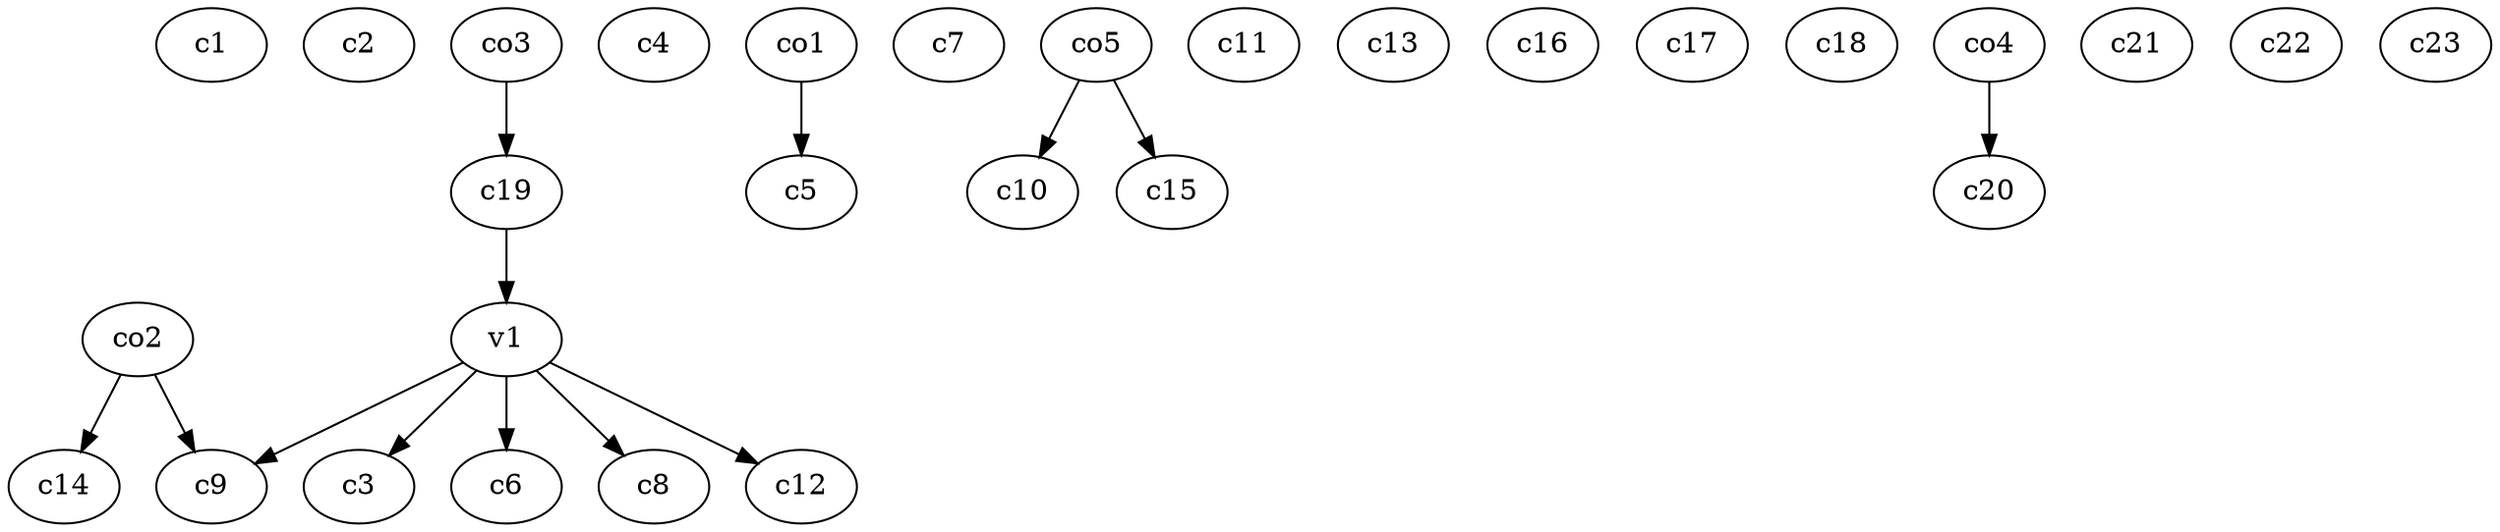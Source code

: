 strict digraph  {
c1;
c2;
c3;
c4;
c5;
c6;
c7;
c8;
c9;
c10;
c11;
c12;
c13;
c14;
c15;
c16;
c17;
c18;
c19;
c20;
c21;
c22;
c23;
v1;
co1;
co2;
co3;
co4;
co5;
c19 -> v1  [weight=1];
v1 -> c6  [weight=1];
v1 -> c9  [weight=1];
v1 -> c12  [weight=1];
v1 -> c8  [weight=1];
v1 -> c3  [weight=1];
co1 -> c5  [weight=1];
co2 -> c14  [weight=1];
co2 -> c9  [weight=1];
co3 -> c19  [weight=1];
co4 -> c20  [weight=1];
co5 -> c10  [weight=1];
co5 -> c15  [weight=1];
}
